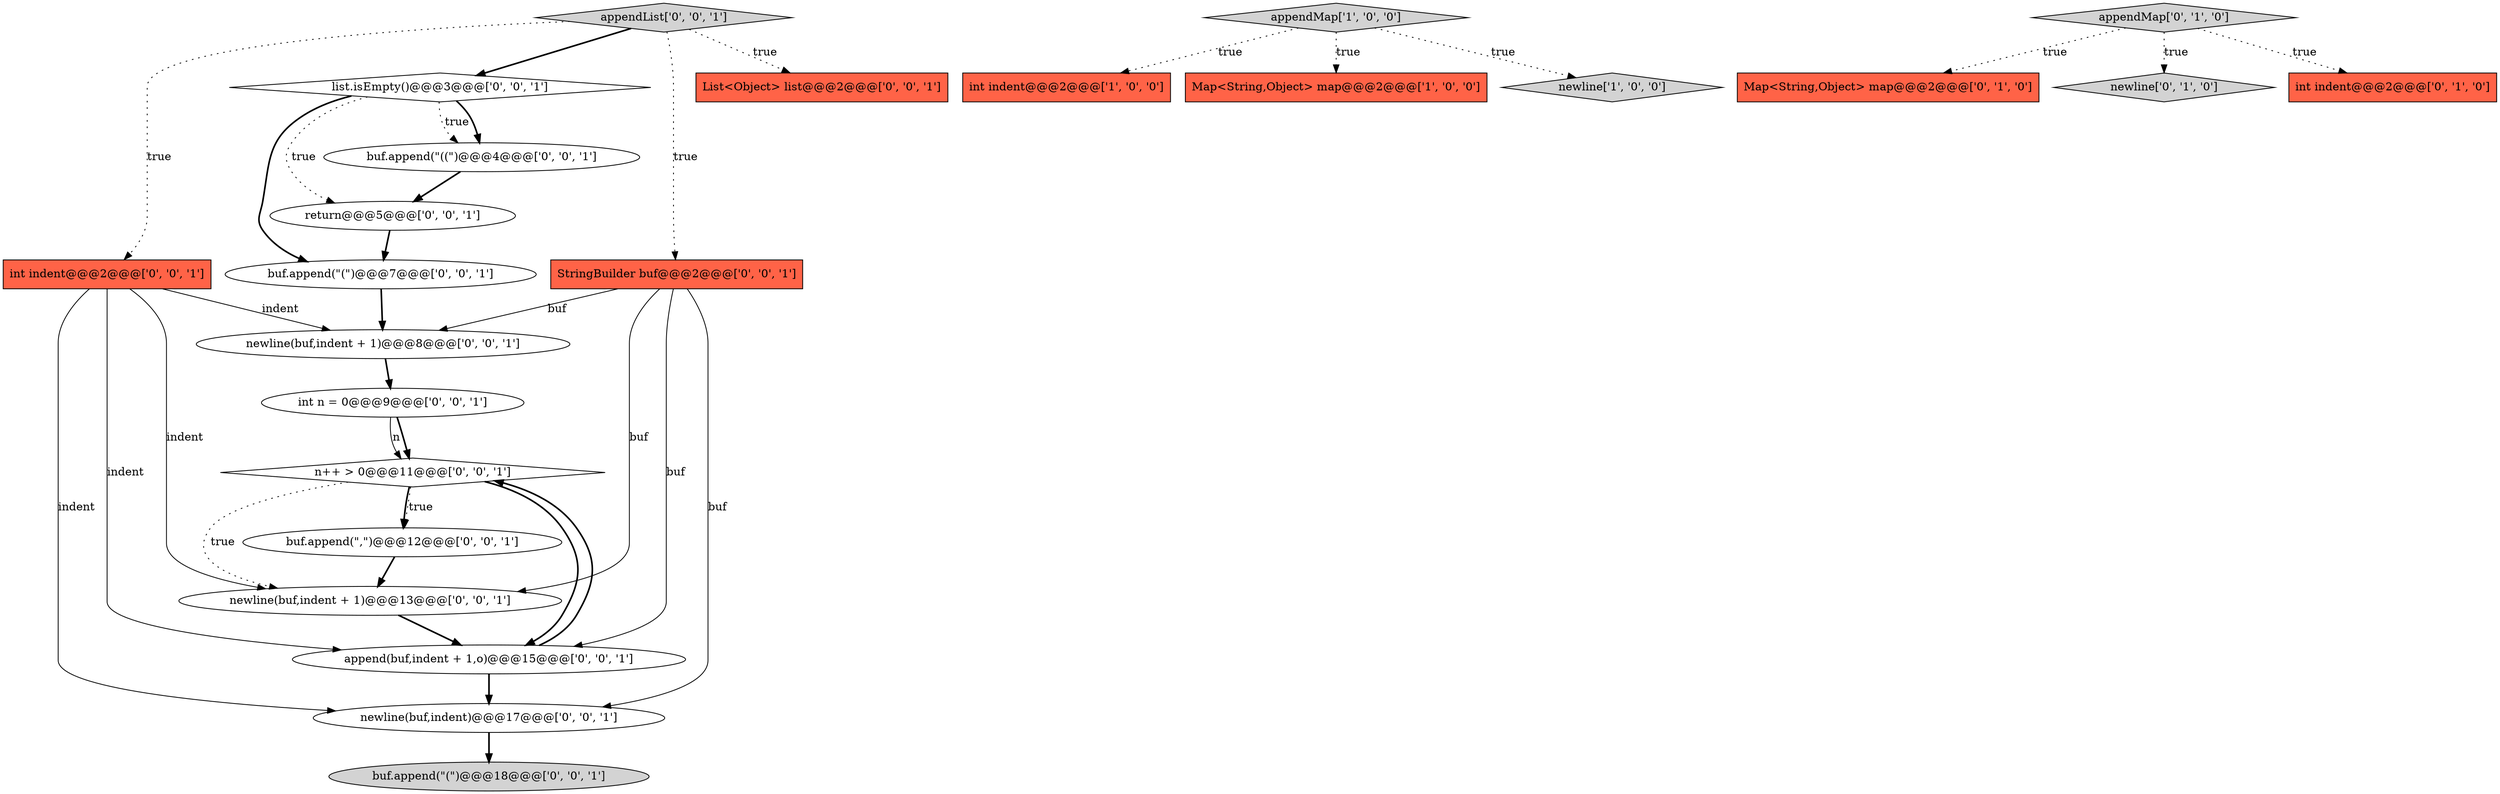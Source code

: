 digraph {
13 [style = filled, label = "n++ > 0@@@11@@@['0', '0', '1']", fillcolor = white, shape = diamond image = "AAA0AAABBB3BBB"];
23 [style = filled, label = "buf.append(\"((\")@@@4@@@['0', '0', '1']", fillcolor = white, shape = ellipse image = "AAA0AAABBB3BBB"];
2 [style = filled, label = "int indent@@@2@@@['1', '0', '0']", fillcolor = tomato, shape = box image = "AAA0AAABBB1BBB"];
6 [style = filled, label = "Map<String,Object> map@@@2@@@['0', '1', '0']", fillcolor = tomato, shape = box image = "AAA0AAABBB2BBB"];
5 [style = filled, label = "newline['0', '1', '0']", fillcolor = lightgray, shape = diamond image = "AAA0AAABBB2BBB"];
21 [style = filled, label = "list.isEmpty()@@@3@@@['0', '0', '1']", fillcolor = white, shape = diamond image = "AAA0AAABBB3BBB"];
3 [style = filled, label = "Map<String,Object> map@@@2@@@['1', '0', '0']", fillcolor = tomato, shape = box image = "AAA0AAABBB1BBB"];
22 [style = filled, label = "buf.append(\"(\")@@@18@@@['0', '0', '1']", fillcolor = lightgray, shape = ellipse image = "AAA0AAABBB3BBB"];
19 [style = filled, label = "StringBuilder buf@@@2@@@['0', '0', '1']", fillcolor = tomato, shape = box image = "AAA0AAABBB3BBB"];
0 [style = filled, label = "appendMap['1', '0', '0']", fillcolor = lightgray, shape = diamond image = "AAA0AAABBB1BBB"];
9 [style = filled, label = "appendList['0', '0', '1']", fillcolor = lightgray, shape = diamond image = "AAA0AAABBB3BBB"];
7 [style = filled, label = "int indent@@@2@@@['0', '1', '0']", fillcolor = tomato, shape = box image = "AAA0AAABBB2BBB"];
16 [style = filled, label = "int n = 0@@@9@@@['0', '0', '1']", fillcolor = white, shape = ellipse image = "AAA0AAABBB3BBB"];
15 [style = filled, label = "newline(buf,indent + 1)@@@8@@@['0', '0', '1']", fillcolor = white, shape = ellipse image = "AAA0AAABBB3BBB"];
4 [style = filled, label = "appendMap['0', '1', '0']", fillcolor = lightgray, shape = diamond image = "AAA0AAABBB2BBB"];
14 [style = filled, label = "newline(buf,indent)@@@17@@@['0', '0', '1']", fillcolor = white, shape = ellipse image = "AAA0AAABBB3BBB"];
1 [style = filled, label = "newline['1', '0', '0']", fillcolor = lightgray, shape = diamond image = "AAA0AAABBB1BBB"];
17 [style = filled, label = "newline(buf,indent + 1)@@@13@@@['0', '0', '1']", fillcolor = white, shape = ellipse image = "AAA0AAABBB3BBB"];
20 [style = filled, label = "List<Object> list@@@2@@@['0', '0', '1']", fillcolor = tomato, shape = box image = "AAA0AAABBB3BBB"];
12 [style = filled, label = "int indent@@@2@@@['0', '0', '1']", fillcolor = tomato, shape = box image = "AAA0AAABBB3BBB"];
18 [style = filled, label = "return@@@5@@@['0', '0', '1']", fillcolor = white, shape = ellipse image = "AAA0AAABBB3BBB"];
8 [style = filled, label = "buf.append(\",\")@@@12@@@['0', '0', '1']", fillcolor = white, shape = ellipse image = "AAA0AAABBB3BBB"];
11 [style = filled, label = "append(buf,indent + 1,o)@@@15@@@['0', '0', '1']", fillcolor = white, shape = ellipse image = "AAA0AAABBB3BBB"];
10 [style = filled, label = "buf.append(\"(\")@@@7@@@['0', '0', '1']", fillcolor = white, shape = ellipse image = "AAA0AAABBB3BBB"];
0->2 [style = dotted, label="true"];
0->1 [style = dotted, label="true"];
19->11 [style = solid, label="buf"];
21->18 [style = dotted, label="true"];
19->15 [style = solid, label="buf"];
4->7 [style = dotted, label="true"];
12->11 [style = solid, label="indent"];
12->15 [style = solid, label="indent"];
0->3 [style = dotted, label="true"];
21->23 [style = dotted, label="true"];
13->8 [style = dotted, label="true"];
9->20 [style = dotted, label="true"];
9->21 [style = bold, label=""];
8->17 [style = bold, label=""];
16->13 [style = bold, label=""];
13->17 [style = dotted, label="true"];
11->14 [style = bold, label=""];
21->10 [style = bold, label=""];
16->13 [style = solid, label="n"];
13->11 [style = bold, label=""];
12->14 [style = solid, label="indent"];
19->17 [style = solid, label="buf"];
18->10 [style = bold, label=""];
15->16 [style = bold, label=""];
11->13 [style = bold, label=""];
17->11 [style = bold, label=""];
23->18 [style = bold, label=""];
4->5 [style = dotted, label="true"];
10->15 [style = bold, label=""];
12->17 [style = solid, label="indent"];
9->12 [style = dotted, label="true"];
19->14 [style = solid, label="buf"];
13->8 [style = bold, label=""];
21->23 [style = bold, label=""];
4->6 [style = dotted, label="true"];
9->19 [style = dotted, label="true"];
14->22 [style = bold, label=""];
}

